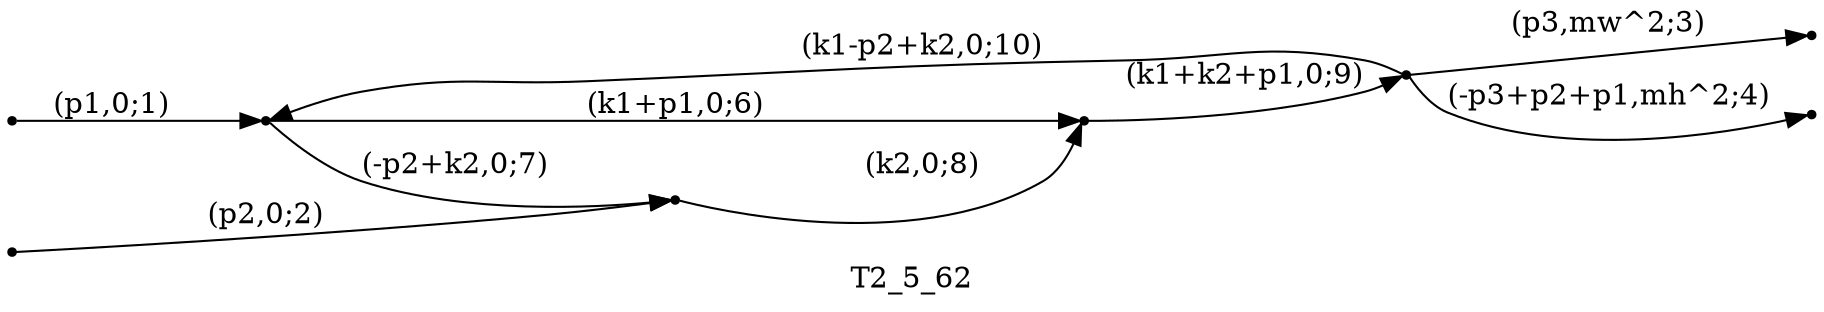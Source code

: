 digraph T2_5_62 {
  label="T2_5_62";
  rankdir="LR";
  subgraph edges {
    -1 -> 4 [label="(p1,0;1)"];
    -2 -> 1 [label="(p2,0;2)"];
    3 -> -3 [label="(p3,mw^2;3)"];
    3 -> -4 [label="(-p3+p2+p1,mh^2;4)"];
    4 -> 2 [label="(k1+p1,0;6)"];
    4 -> 1 [label="(-p2+k2,0;7)"];
    1 -> 2 [label="(k2,0;8)"];
    2 -> 3 [label="(k1+k2+p1,0;9)"];
    3 -> 4 [label="(k1-p2+k2,0;10)"];
  }
  subgraph incoming { rank="source"; -1; -2; }
  subgraph outgoing { rank="sink"; -3; -4; }
-4 [shape=point];
-3 [shape=point];
-2 [shape=point];
-1 [shape=point];
1 [shape=point];
2 [shape=point];
3 [shape=point];
4 [shape=point];
}

